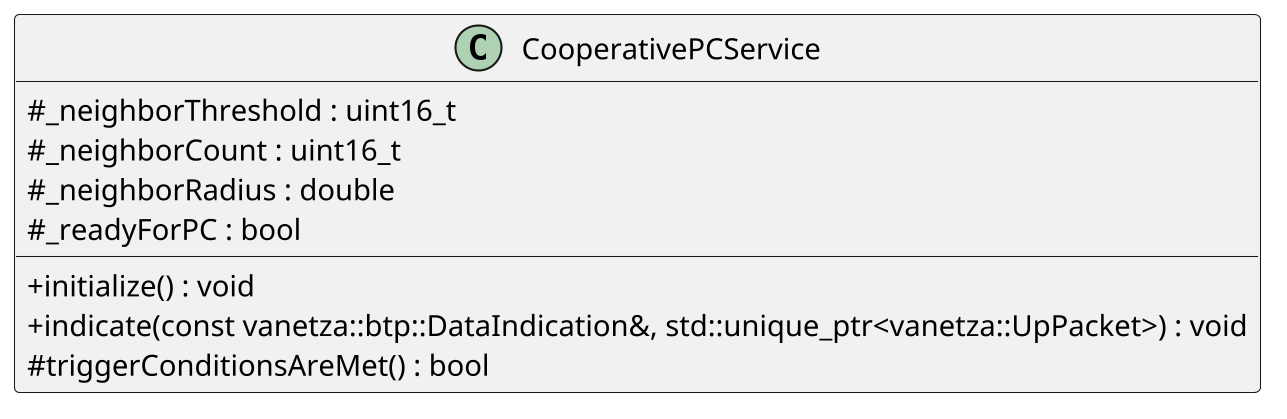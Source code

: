 @startuml CPNPCS
skinparam classAttributeIconSize 0
skinparam backgroundcolor transparent
skinparam dpi 200

class CooperativePCService
{
    #_neighborThreshold : uint16_t
    #_neighborCount : uint16_t
    #_neighborRadius : double
    #_readyForPC : bool

    +initialize() : void
    +indicate(const vanetza::btp::DataIndication&, std::unique_ptr<vanetza::UpPacket>) : void
    #triggerConditionsAreMet() : bool
}

@enduml
